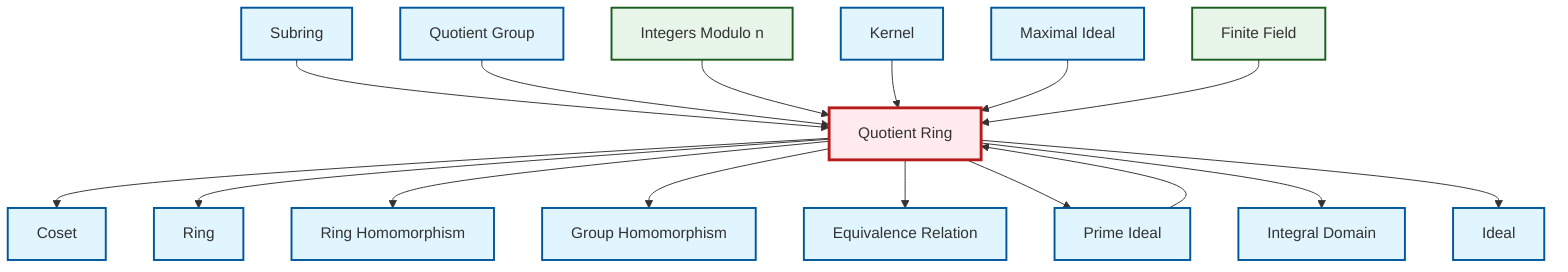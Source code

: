 graph TD
    classDef definition fill:#e1f5fe,stroke:#01579b,stroke-width:2px
    classDef theorem fill:#f3e5f5,stroke:#4a148c,stroke-width:2px
    classDef axiom fill:#fff3e0,stroke:#e65100,stroke-width:2px
    classDef example fill:#e8f5e9,stroke:#1b5e20,stroke-width:2px
    classDef current fill:#ffebee,stroke:#b71c1c,stroke-width:3px
    def-maximal-ideal["Maximal Ideal"]:::definition
    ex-finite-field["Finite Field"]:::example
    def-ring["Ring"]:::definition
    def-equivalence-relation["Equivalence Relation"]:::definition
    def-subring["Subring"]:::definition
    def-homomorphism["Group Homomorphism"]:::definition
    def-integral-domain["Integral Domain"]:::definition
    ex-quotient-integers-mod-n["Integers Modulo n"]:::example
    def-ring-homomorphism["Ring Homomorphism"]:::definition
    def-kernel["Kernel"]:::definition
    def-prime-ideal["Prime Ideal"]:::definition
    def-quotient-ring["Quotient Ring"]:::definition
    def-coset["Coset"]:::definition
    def-ideal["Ideal"]:::definition
    def-quotient-group["Quotient Group"]:::definition
    def-quotient-ring --> def-coset
    def-quotient-ring --> def-ring
    def-subring --> def-quotient-ring
    def-quotient-group --> def-quotient-ring
    def-quotient-ring --> def-ring-homomorphism
    ex-quotient-integers-mod-n --> def-quotient-ring
    def-kernel --> def-quotient-ring
    def-quotient-ring --> def-homomorphism
    def-quotient-ring --> def-equivalence-relation
    def-quotient-ring --> def-prime-ideal
    def-quotient-ring --> def-integral-domain
    def-maximal-ideal --> def-quotient-ring
    def-prime-ideal --> def-quotient-ring
    ex-finite-field --> def-quotient-ring
    def-quotient-ring --> def-ideal
    class def-quotient-ring current